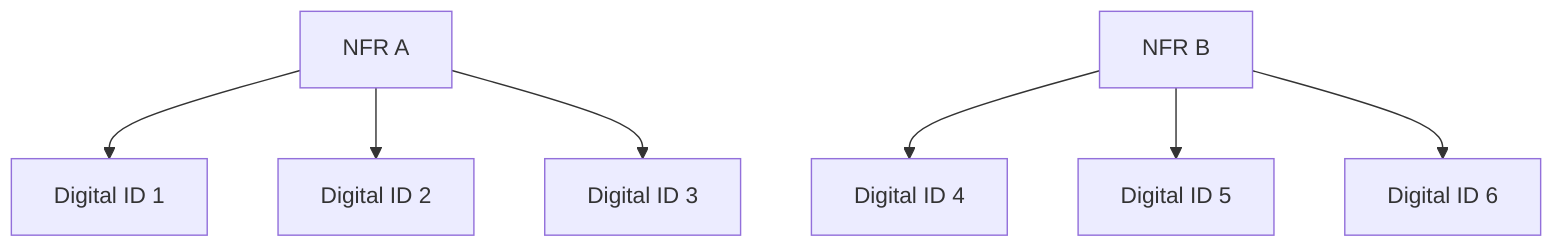 graph TD;
    A[NFR A]-->C[Digital ID 1]
    A[NFR A]-->E[Digital ID 2]
    A[NFR A]-->D[Digital ID 3]
    B[NFR B]-->F[Digital ID 4]
    B[NFR B]-->G[Digital ID 5]
    B[NFR B]-->H[Digital ID 6]